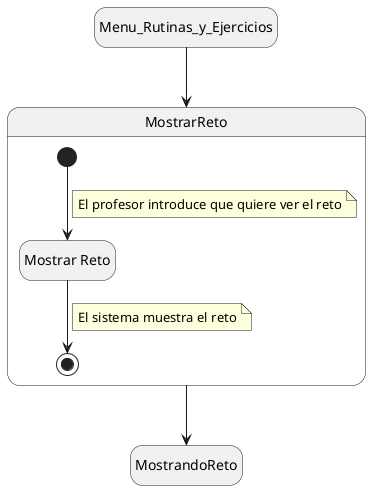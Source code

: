 @startuml

hide empty description

state Menu_Rutinas_y_Ejercicios

state MostrarReto{
    state VerReto as "Mostrar Reto"
    [*] --> VerReto
    note on link
        El profesor introduce que quiere ver el reto
    end note
    VerReto --> [*]
    note on link
        El sistema muestra el reto
    end note
}
Menu_Rutinas_y_Ejercicios --> MostrarReto
MostrarReto --> MostrandoReto
@enduml
